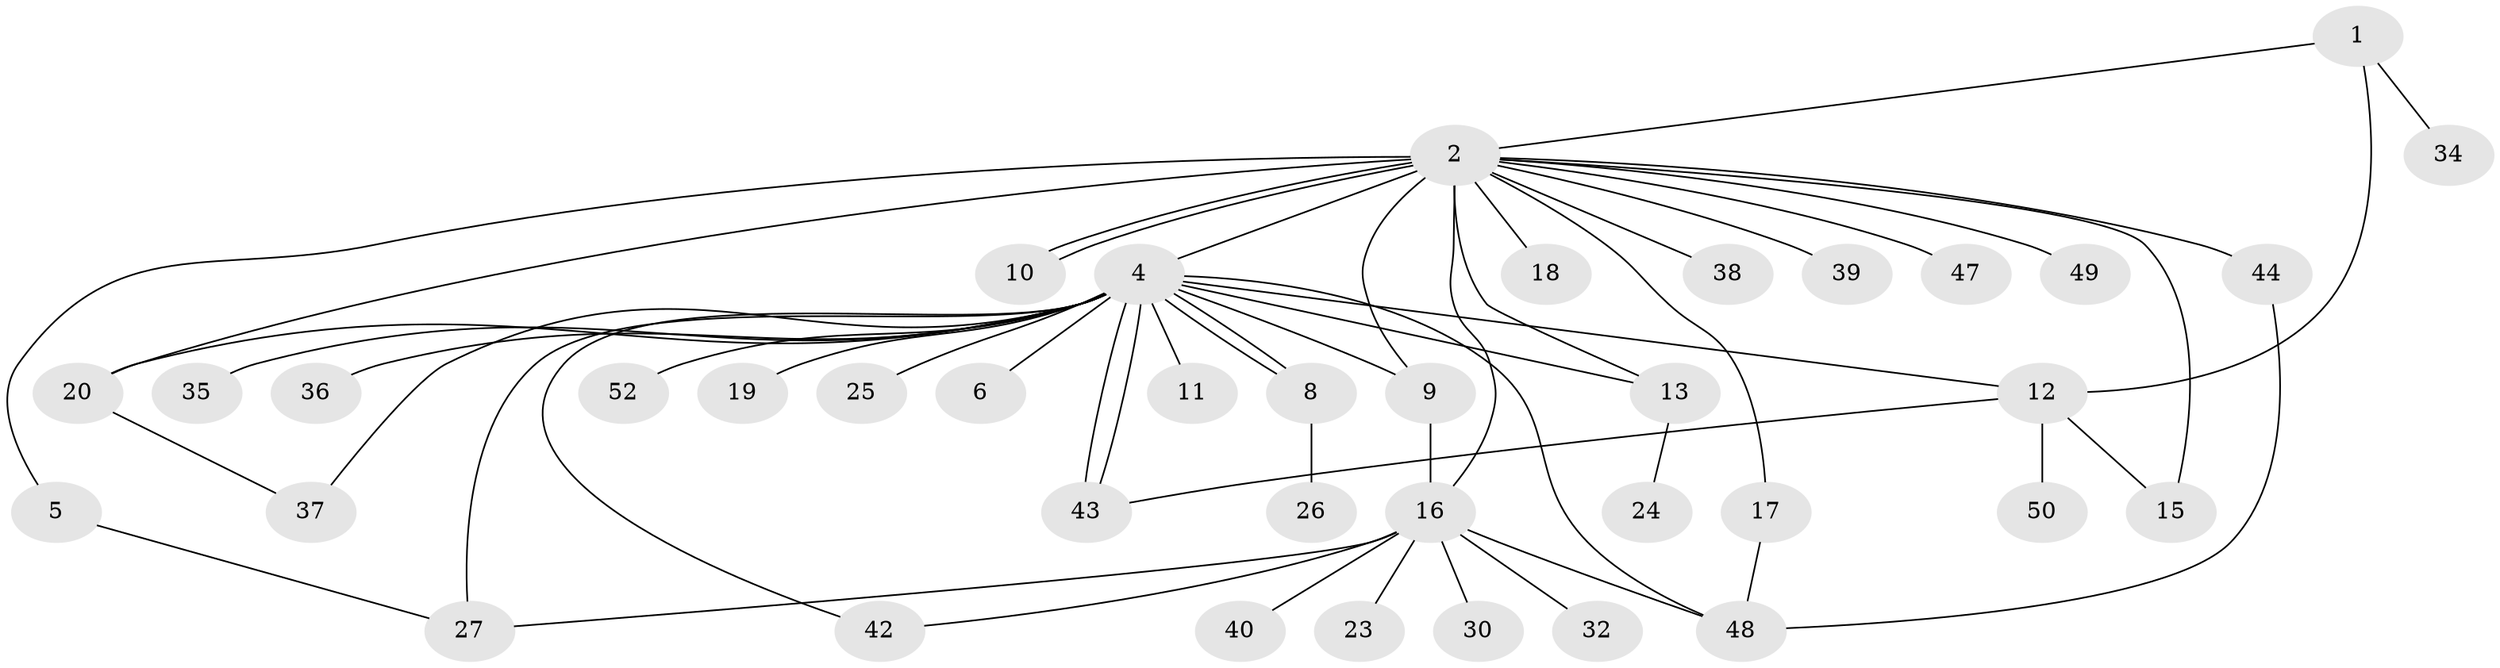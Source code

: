// Generated by graph-tools (version 1.1) at 2025/51/02/27/25 19:51:58]
// undirected, 39 vertices, 55 edges
graph export_dot {
graph [start="1"]
  node [color=gray90,style=filled];
  1 [super="+22"];
  2 [super="+3"];
  4 [super="+7"];
  5;
  6;
  8;
  9;
  10;
  11;
  12 [super="+14"];
  13 [super="+33"];
  15;
  16 [super="+21"];
  17 [super="+45"];
  18;
  19 [super="+41"];
  20 [super="+51"];
  23;
  24 [super="+28"];
  25;
  26 [super="+31"];
  27 [super="+29"];
  30;
  32;
  34;
  35;
  36 [super="+46"];
  37;
  38;
  39;
  40;
  42;
  43;
  44;
  47;
  48;
  49;
  50;
  52;
  1 -- 2;
  1 -- 12;
  1 -- 34;
  2 -- 4 [weight=2];
  2 -- 5;
  2 -- 9;
  2 -- 10;
  2 -- 10;
  2 -- 13;
  2 -- 15;
  2 -- 17;
  2 -- 18;
  2 -- 20 [weight=2];
  2 -- 38;
  2 -- 39;
  2 -- 44;
  2 -- 49;
  2 -- 47;
  2 -- 16;
  4 -- 6;
  4 -- 8;
  4 -- 8;
  4 -- 9;
  4 -- 13 [weight=2];
  4 -- 19;
  4 -- 25;
  4 -- 35;
  4 -- 36;
  4 -- 42;
  4 -- 43;
  4 -- 43;
  4 -- 48;
  4 -- 52;
  4 -- 37;
  4 -- 20;
  4 -- 27;
  4 -- 11;
  4 -- 12;
  5 -- 27;
  8 -- 26;
  9 -- 16;
  12 -- 15;
  12 -- 43;
  12 -- 50;
  13 -- 24;
  16 -- 30;
  16 -- 40;
  16 -- 32;
  16 -- 48;
  16 -- 23;
  16 -- 42;
  16 -- 27;
  17 -- 48;
  20 -- 37;
  44 -- 48;
}

